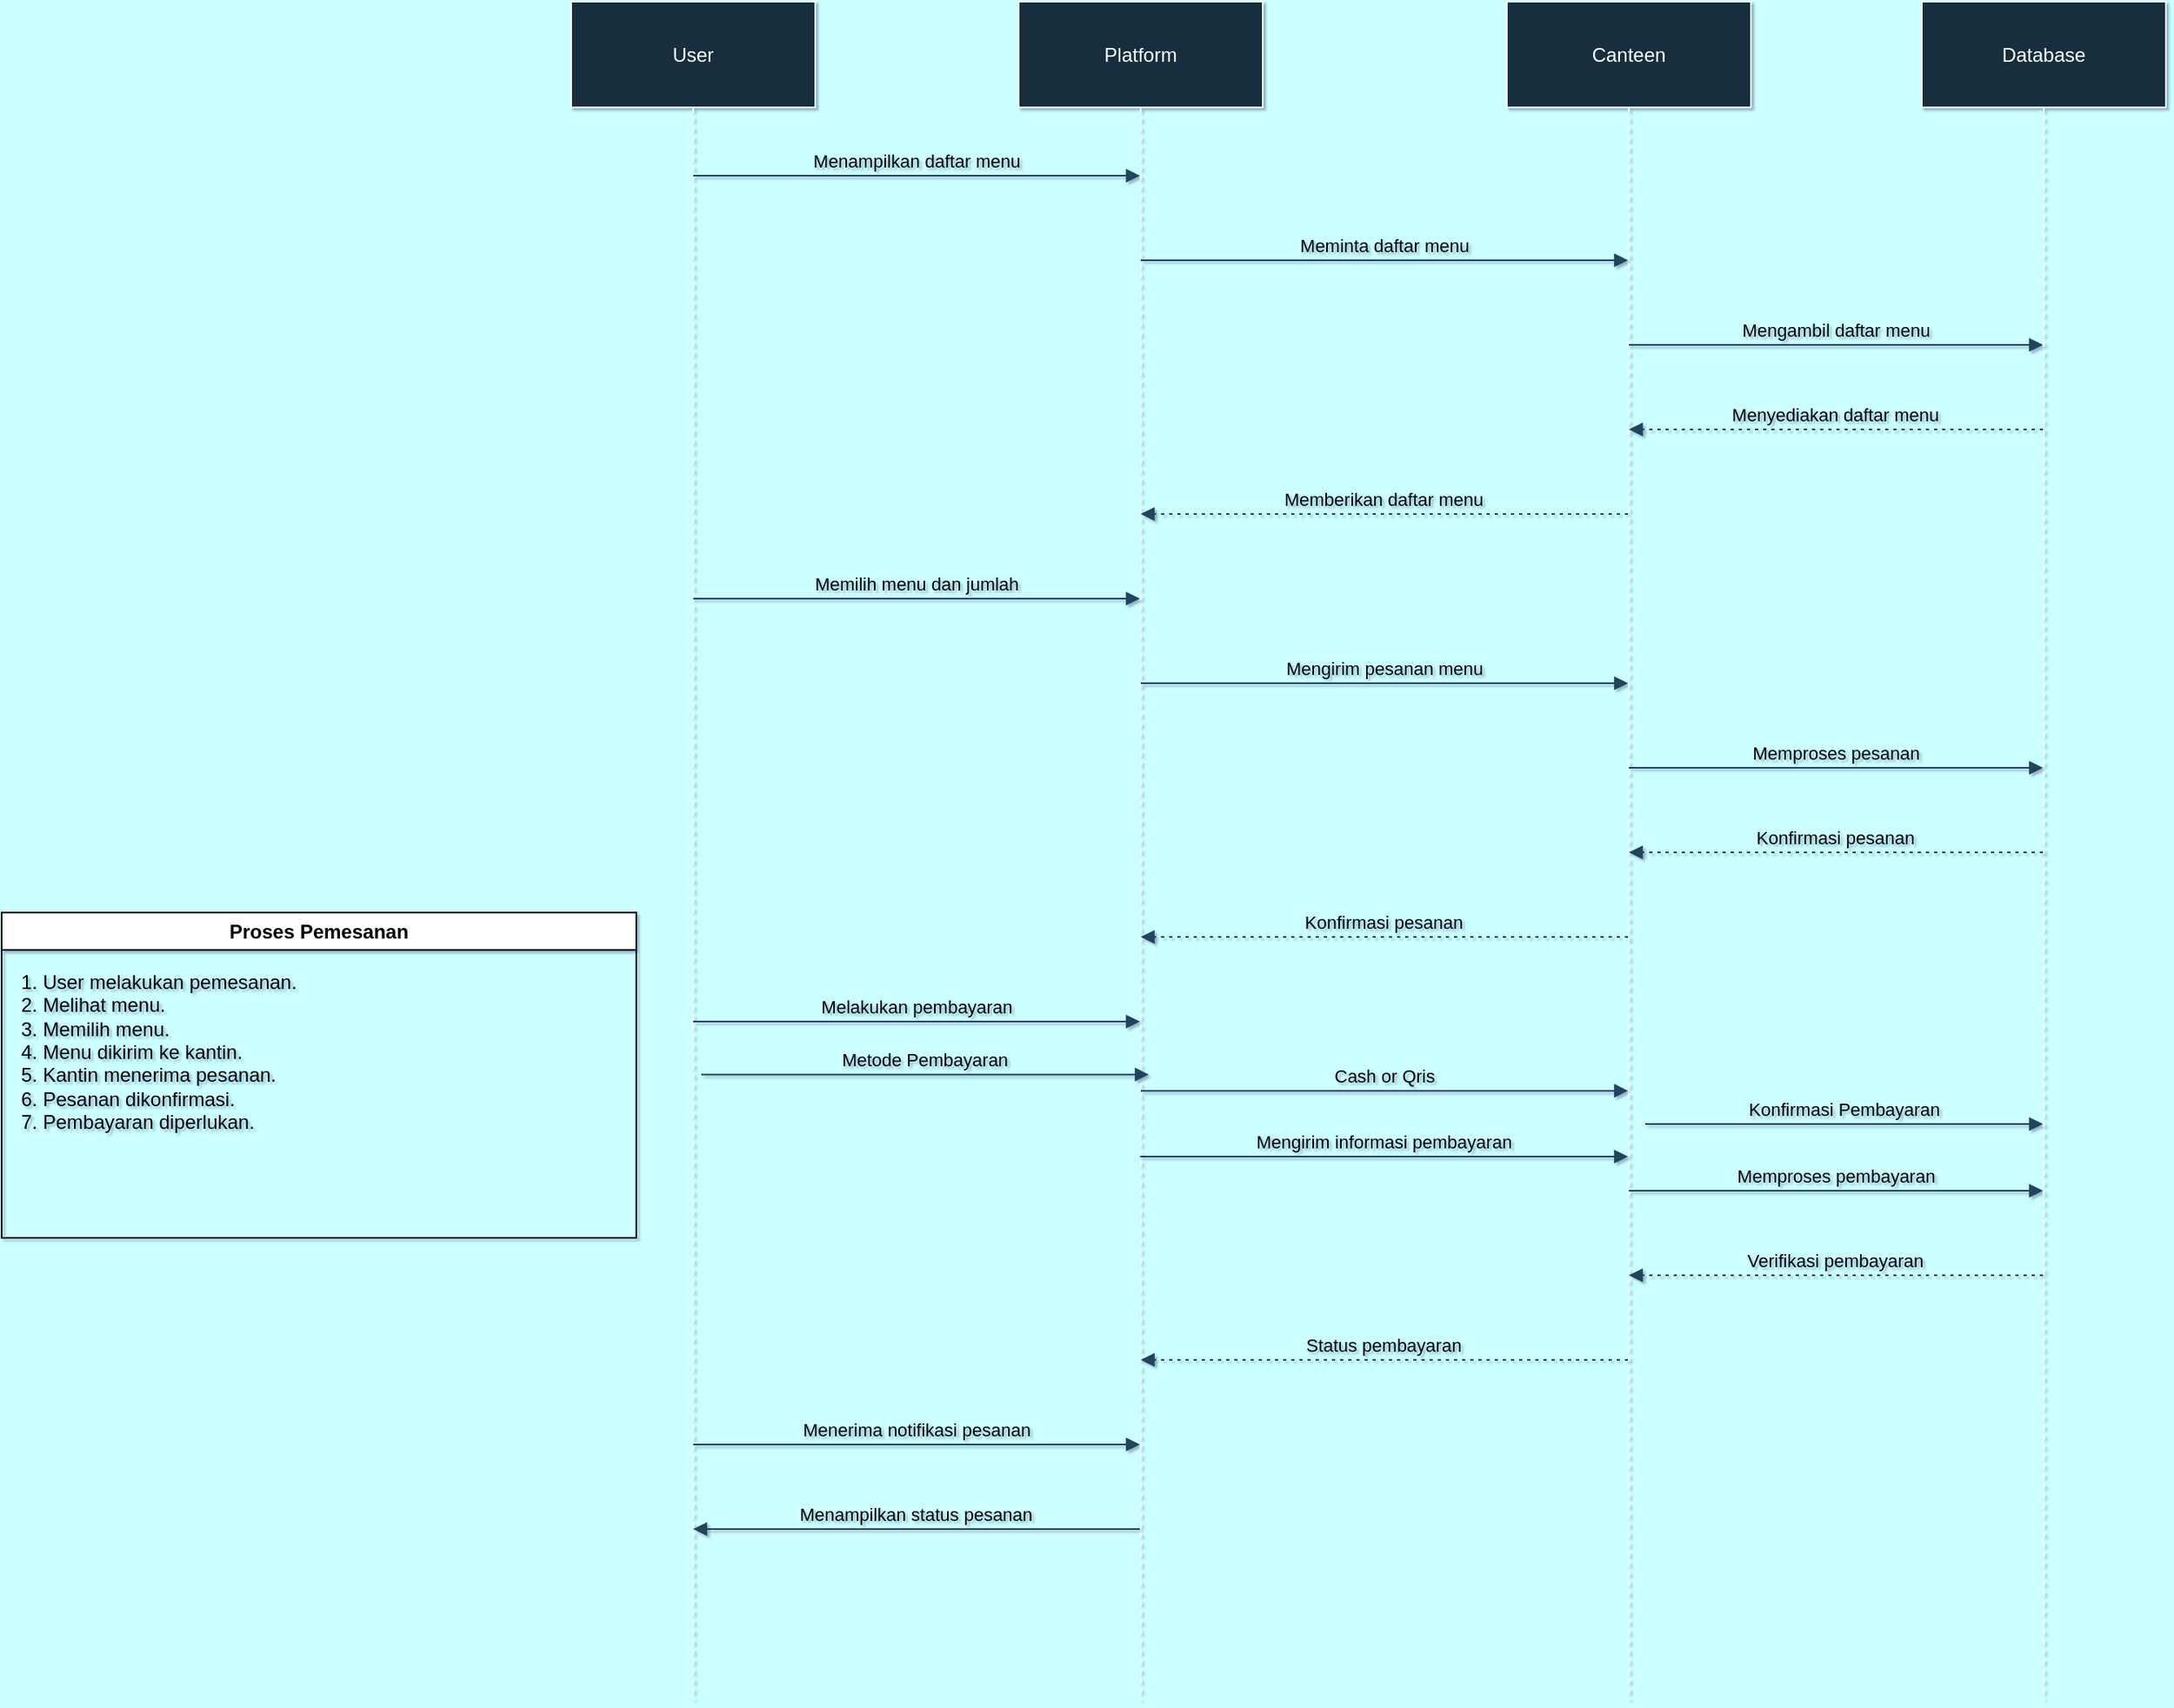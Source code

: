 <mxfile version="24.7.13">
  <diagram name="Halaman-1" id="cclnr0MV8SFVgnPYZ3Cp">
    <mxGraphModel dx="2261" dy="784" grid="1" gridSize="10" guides="1" tooltips="1" connect="1" arrows="1" fold="1" page="1" pageScale="1" pageWidth="827" pageHeight="1169" background="#CCFFFF" math="0" shadow="1">
      <root>
        <mxCell id="0" />
        <mxCell id="1" parent="0" />
        <mxCell id="2" value="User" style="shape=umlLifeline;perimeter=lifelinePerimeter;whiteSpace=wrap;container=1;dropTarget=0;collapsible=0;recursiveResize=0;outlineConnect=0;portConstraint=eastwest;newEdgeStyle={&quot;edgeStyle&quot;:&quot;elbowEdgeStyle&quot;,&quot;elbow&quot;:&quot;vertical&quot;,&quot;curved&quot;:0,&quot;rounded&quot;:0};size=65;labelBackgroundColor=none;fillColor=#182E3E;strokeColor=#FFFFFF;fontColor=#FFFFFF;rounded=0;" parent="1" vertex="1">
          <mxGeometry width="150" height="1044" as="geometry" />
        </mxCell>
        <mxCell id="3" value="Platform" style="shape=umlLifeline;perimeter=lifelinePerimeter;whiteSpace=wrap;container=1;dropTarget=0;collapsible=0;recursiveResize=0;outlineConnect=0;portConstraint=eastwest;newEdgeStyle={&quot;edgeStyle&quot;:&quot;elbowEdgeStyle&quot;,&quot;elbow&quot;:&quot;vertical&quot;,&quot;curved&quot;:0,&quot;rounded&quot;:0};size=65;labelBackgroundColor=none;fillColor=#182E3E;strokeColor=#FFFFFF;fontColor=#FFFFFF;rounded=0;" parent="1" vertex="1">
          <mxGeometry x="275" width="150" height="1044" as="geometry" />
        </mxCell>
        <mxCell id="4" value="Canteen" style="shape=umlLifeline;perimeter=lifelinePerimeter;whiteSpace=wrap;container=1;dropTarget=0;collapsible=0;recursiveResize=0;outlineConnect=0;portConstraint=eastwest;newEdgeStyle={&quot;edgeStyle&quot;:&quot;elbowEdgeStyle&quot;,&quot;elbow&quot;:&quot;vertical&quot;,&quot;curved&quot;:0,&quot;rounded&quot;:0};size=65;labelBackgroundColor=none;fillColor=#182E3E;strokeColor=#FFFFFF;fontColor=#FFFFFF;rounded=0;" parent="1" vertex="1">
          <mxGeometry x="575" width="150" height="1044" as="geometry" />
        </mxCell>
        <mxCell id="5" value="Database" style="shape=umlLifeline;perimeter=lifelinePerimeter;whiteSpace=wrap;container=1;dropTarget=0;collapsible=0;recursiveResize=0;outlineConnect=0;portConstraint=eastwest;newEdgeStyle={&quot;edgeStyle&quot;:&quot;elbowEdgeStyle&quot;,&quot;elbow&quot;:&quot;vertical&quot;,&quot;curved&quot;:0,&quot;rounded&quot;:0};size=65;labelBackgroundColor=none;fillColor=#182E3E;strokeColor=#FFFFFF;fontColor=#FFFFFF;rounded=0;" parent="1" vertex="1">
          <mxGeometry x="830" width="150" height="1044" as="geometry" />
        </mxCell>
        <mxCell id="6" value="Menampilkan daftar menu" style="verticalAlign=bottom;edgeStyle=elbowEdgeStyle;elbow=vertical;curved=0;rounded=0;endArrow=block;labelBackgroundColor=none;strokeColor=#23445D;fontColor=default;" parent="1" source="2" target="3" edge="1">
          <mxGeometry relative="1" as="geometry">
            <Array as="points">
              <mxPoint x="221" y="107" />
            </Array>
          </mxGeometry>
        </mxCell>
        <mxCell id="7" value="Meminta daftar menu" style="verticalAlign=bottom;edgeStyle=elbowEdgeStyle;elbow=vertical;curved=0;rounded=0;endArrow=block;labelBackgroundColor=none;strokeColor=#23445D;fontColor=default;" parent="1" source="3" target="4" edge="1">
          <mxGeometry relative="1" as="geometry">
            <Array as="points">
              <mxPoint x="509" y="159" />
            </Array>
          </mxGeometry>
        </mxCell>
        <mxCell id="8" value="Mengambil daftar menu" style="verticalAlign=bottom;edgeStyle=elbowEdgeStyle;elbow=vertical;curved=0;rounded=0;endArrow=block;labelBackgroundColor=none;strokeColor=#23445D;fontColor=default;" parent="1" source="4" target="5" edge="1">
          <mxGeometry relative="1" as="geometry">
            <Array as="points">
              <mxPoint x="786" y="211" />
            </Array>
          </mxGeometry>
        </mxCell>
        <mxCell id="9" value="Menyediakan daftar menu" style="verticalAlign=bottom;edgeStyle=elbowEdgeStyle;elbow=vertical;curved=0;rounded=0;dashed=1;dashPattern=2 3;endArrow=block;labelBackgroundColor=none;strokeColor=#23445D;fontColor=default;" parent="1" source="5" target="4" edge="1">
          <mxGeometry relative="1" as="geometry">
            <Array as="points">
              <mxPoint x="789" y="263" />
            </Array>
          </mxGeometry>
        </mxCell>
        <mxCell id="10" value="Memberikan daftar menu" style="verticalAlign=bottom;edgeStyle=elbowEdgeStyle;elbow=vertical;curved=0;rounded=0;dashed=1;dashPattern=2 3;endArrow=block;labelBackgroundColor=none;strokeColor=#23445D;fontColor=default;" parent="1" source="4" target="3" edge="1">
          <mxGeometry relative="1" as="geometry">
            <Array as="points">
              <mxPoint x="512" y="315" />
            </Array>
          </mxGeometry>
        </mxCell>
        <mxCell id="11" value="Memilih menu dan jumlah" style="verticalAlign=bottom;edgeStyle=elbowEdgeStyle;elbow=vertical;curved=0;rounded=0;endArrow=block;labelBackgroundColor=none;strokeColor=#23445D;fontColor=default;" parent="1" source="2" target="3" edge="1">
          <mxGeometry relative="1" as="geometry">
            <Array as="points">
              <mxPoint x="221" y="367" />
            </Array>
          </mxGeometry>
        </mxCell>
        <mxCell id="12" value="Mengirim pesanan menu" style="verticalAlign=bottom;edgeStyle=elbowEdgeStyle;elbow=vertical;curved=0;rounded=0;endArrow=block;labelBackgroundColor=none;strokeColor=#23445D;fontColor=default;" parent="1" source="3" target="4" edge="1">
          <mxGeometry relative="1" as="geometry">
            <Array as="points">
              <mxPoint x="509" y="419" />
            </Array>
          </mxGeometry>
        </mxCell>
        <mxCell id="13" value="Memproses pesanan" style="verticalAlign=bottom;edgeStyle=elbowEdgeStyle;elbow=vertical;curved=0;rounded=0;endArrow=block;labelBackgroundColor=none;strokeColor=#23445D;fontColor=default;" parent="1" source="4" target="5" edge="1">
          <mxGeometry relative="1" as="geometry">
            <Array as="points">
              <mxPoint x="786" y="471" />
            </Array>
          </mxGeometry>
        </mxCell>
        <mxCell id="14" value="Konfirmasi pesanan" style="verticalAlign=bottom;edgeStyle=elbowEdgeStyle;elbow=vertical;curved=0;rounded=0;dashed=1;dashPattern=2 3;endArrow=block;labelBackgroundColor=none;strokeColor=#23445D;fontColor=default;" parent="1" source="5" target="4" edge="1">
          <mxGeometry relative="1" as="geometry">
            <Array as="points">
              <mxPoint x="789" y="523" />
            </Array>
          </mxGeometry>
        </mxCell>
        <mxCell id="15" value="Konfirmasi pesanan" style="verticalAlign=bottom;edgeStyle=elbowEdgeStyle;elbow=vertical;curved=0;rounded=0;dashed=1;dashPattern=2 3;endArrow=block;labelBackgroundColor=none;strokeColor=#23445D;fontColor=default;" parent="1" source="4" target="3" edge="1">
          <mxGeometry relative="1" as="geometry">
            <Array as="points">
              <mxPoint x="512" y="575" />
            </Array>
          </mxGeometry>
        </mxCell>
        <mxCell id="16" value="Melakukan pembayaran" style="verticalAlign=bottom;edgeStyle=elbowEdgeStyle;elbow=vertical;curved=0;rounded=0;endArrow=block;labelBackgroundColor=none;strokeColor=#23445D;fontColor=default;" parent="1" source="2" target="3" edge="1">
          <mxGeometry relative="1" as="geometry">
            <Array as="points">
              <mxPoint x="221" y="627" />
            </Array>
          </mxGeometry>
        </mxCell>
        <mxCell id="17" value="Mengirim informasi pembayaran" style="verticalAlign=bottom;edgeStyle=elbowEdgeStyle;elbow=vertical;curved=0;rounded=0;endArrow=block;labelBackgroundColor=none;strokeColor=#23445D;fontColor=default;" parent="1" edge="1">
          <mxGeometry relative="1" as="geometry">
            <Array as="points">
              <mxPoint x="509" y="710" />
            </Array>
            <mxPoint x="349.63" y="710" as="sourcePoint" />
            <mxPoint x="649.5" y="710" as="targetPoint" />
          </mxGeometry>
        </mxCell>
        <mxCell id="18" value="Memproses pembayaran" style="verticalAlign=bottom;edgeStyle=elbowEdgeStyle;elbow=vertical;curved=0;rounded=0;endArrow=block;labelBackgroundColor=none;strokeColor=#23445D;fontColor=default;" parent="1" source="4" target="5" edge="1">
          <mxGeometry relative="1" as="geometry">
            <Array as="points">
              <mxPoint x="786" y="731" />
            </Array>
          </mxGeometry>
        </mxCell>
        <mxCell id="19" value="Verifikasi pembayaran" style="verticalAlign=bottom;edgeStyle=elbowEdgeStyle;elbow=vertical;curved=0;rounded=0;dashed=1;dashPattern=2 3;endArrow=block;labelBackgroundColor=none;strokeColor=#23445D;fontColor=default;" parent="1" source="5" target="4" edge="1">
          <mxGeometry relative="1" as="geometry">
            <Array as="points">
              <mxPoint x="789" y="783" />
            </Array>
          </mxGeometry>
        </mxCell>
        <mxCell id="20" value="Status pembayaran" style="verticalAlign=bottom;edgeStyle=elbowEdgeStyle;elbow=vertical;curved=0;rounded=0;dashed=1;dashPattern=2 3;endArrow=block;labelBackgroundColor=none;strokeColor=#23445D;fontColor=default;" parent="1" source="4" target="3" edge="1">
          <mxGeometry relative="1" as="geometry">
            <Array as="points">
              <mxPoint x="512" y="835" />
            </Array>
          </mxGeometry>
        </mxCell>
        <mxCell id="21" value="Menerima notifikasi pesanan" style="verticalAlign=bottom;edgeStyle=elbowEdgeStyle;elbow=vertical;curved=0;rounded=0;endArrow=block;labelBackgroundColor=none;strokeColor=#23445D;fontColor=default;" parent="1" source="2" target="3" edge="1">
          <mxGeometry relative="1" as="geometry">
            <Array as="points">
              <mxPoint x="221" y="887" />
            </Array>
          </mxGeometry>
        </mxCell>
        <mxCell id="22" value="Menampilkan status pesanan" style="verticalAlign=bottom;edgeStyle=elbowEdgeStyle;elbow=vertical;curved=0;rounded=0;endArrow=block;labelBackgroundColor=none;strokeColor=#23445D;fontColor=default;" parent="1" source="3" target="2" edge="1">
          <mxGeometry relative="1" as="geometry">
            <Array as="points">
              <mxPoint x="224" y="939" />
            </Array>
          </mxGeometry>
        </mxCell>
        <mxCell id="ar7cjklksiLk-khIRVn8-22" value="Proses Pemesanan" style="swimlane;whiteSpace=wrap;html=1;" parent="1" vertex="1">
          <mxGeometry x="-350" y="560" width="390" height="200" as="geometry" />
        </mxCell>
        <mxCell id="ar7cjklksiLk-khIRVn8-23" value="&lt;div style=&quot;&quot;&gt;&lt;div&gt;&lt;span style=&quot;background-color: initial;&quot;&gt;1. User melakukan pemesanan.&lt;/span&gt;&lt;br&gt;&lt;/div&gt;&lt;div&gt;2. Melihat menu.&lt;/div&gt;&lt;div&gt;3. Memilih menu.&lt;/div&gt;&lt;div style=&quot;&quot;&gt;4. Menu dikirim ke kantin.&lt;/div&gt;&lt;div&gt;5. Kantin menerima pesanan.&lt;/div&gt;&lt;div&gt;6. Pesanan dikonfirmasi.&lt;/div&gt;&lt;div&gt;7. Pembayaran diperlukan.&lt;/div&gt;&lt;div&gt;&lt;br&gt;&lt;/div&gt;&lt;div&gt;&lt;br&gt;&lt;/div&gt;&lt;/div&gt;" style="text;html=1;align=left;verticalAlign=middle;resizable=0;points=[];autosize=1;strokeColor=none;fillColor=none;" parent="ar7cjklksiLk-khIRVn8-22" vertex="1">
          <mxGeometry x="10" y="30" width="190" height="140" as="geometry" />
        </mxCell>
        <mxCell id="TalEjA85LHQBltSTru9h-22" value="Metode Pembayaran" style="verticalAlign=bottom;edgeStyle=elbowEdgeStyle;elbow=vertical;curved=0;rounded=0;endArrow=block;labelBackgroundColor=none;strokeColor=#23445D;fontColor=default;" parent="1" edge="1">
          <mxGeometry relative="1" as="geometry">
            <Array as="points">
              <mxPoint x="226" y="659.57" />
            </Array>
            <mxPoint x="80" y="659.57" as="sourcePoint" />
            <mxPoint x="355" y="659.57" as="targetPoint" />
          </mxGeometry>
        </mxCell>
        <mxCell id="TalEjA85LHQBltSTru9h-23" value="Cash or Qris" style="verticalAlign=bottom;edgeStyle=elbowEdgeStyle;elbow=vertical;curved=0;rounded=0;endArrow=block;labelBackgroundColor=none;strokeColor=#23445D;fontColor=default;" parent="1" target="4" edge="1">
          <mxGeometry relative="1" as="geometry">
            <Array as="points">
              <mxPoint x="496" y="669.57" />
            </Array>
            <mxPoint x="350" y="669.57" as="sourcePoint" />
            <mxPoint x="625" y="669.57" as="targetPoint" />
          </mxGeometry>
        </mxCell>
        <mxCell id="TalEjA85LHQBltSTru9h-24" value="Konfirmasi Pembayaran" style="verticalAlign=bottom;edgeStyle=elbowEdgeStyle;elbow=vertical;curved=0;rounded=0;endArrow=block;labelBackgroundColor=none;strokeColor=#23445D;fontColor=default;" parent="1" target="5" edge="1">
          <mxGeometry relative="1" as="geometry">
            <Array as="points">
              <mxPoint x="786" y="690" />
            </Array>
            <mxPoint x="660" y="690" as="sourcePoint" />
            <mxPoint x="940" y="690.43" as="targetPoint" />
          </mxGeometry>
        </mxCell>
      </root>
    </mxGraphModel>
  </diagram>
</mxfile>
